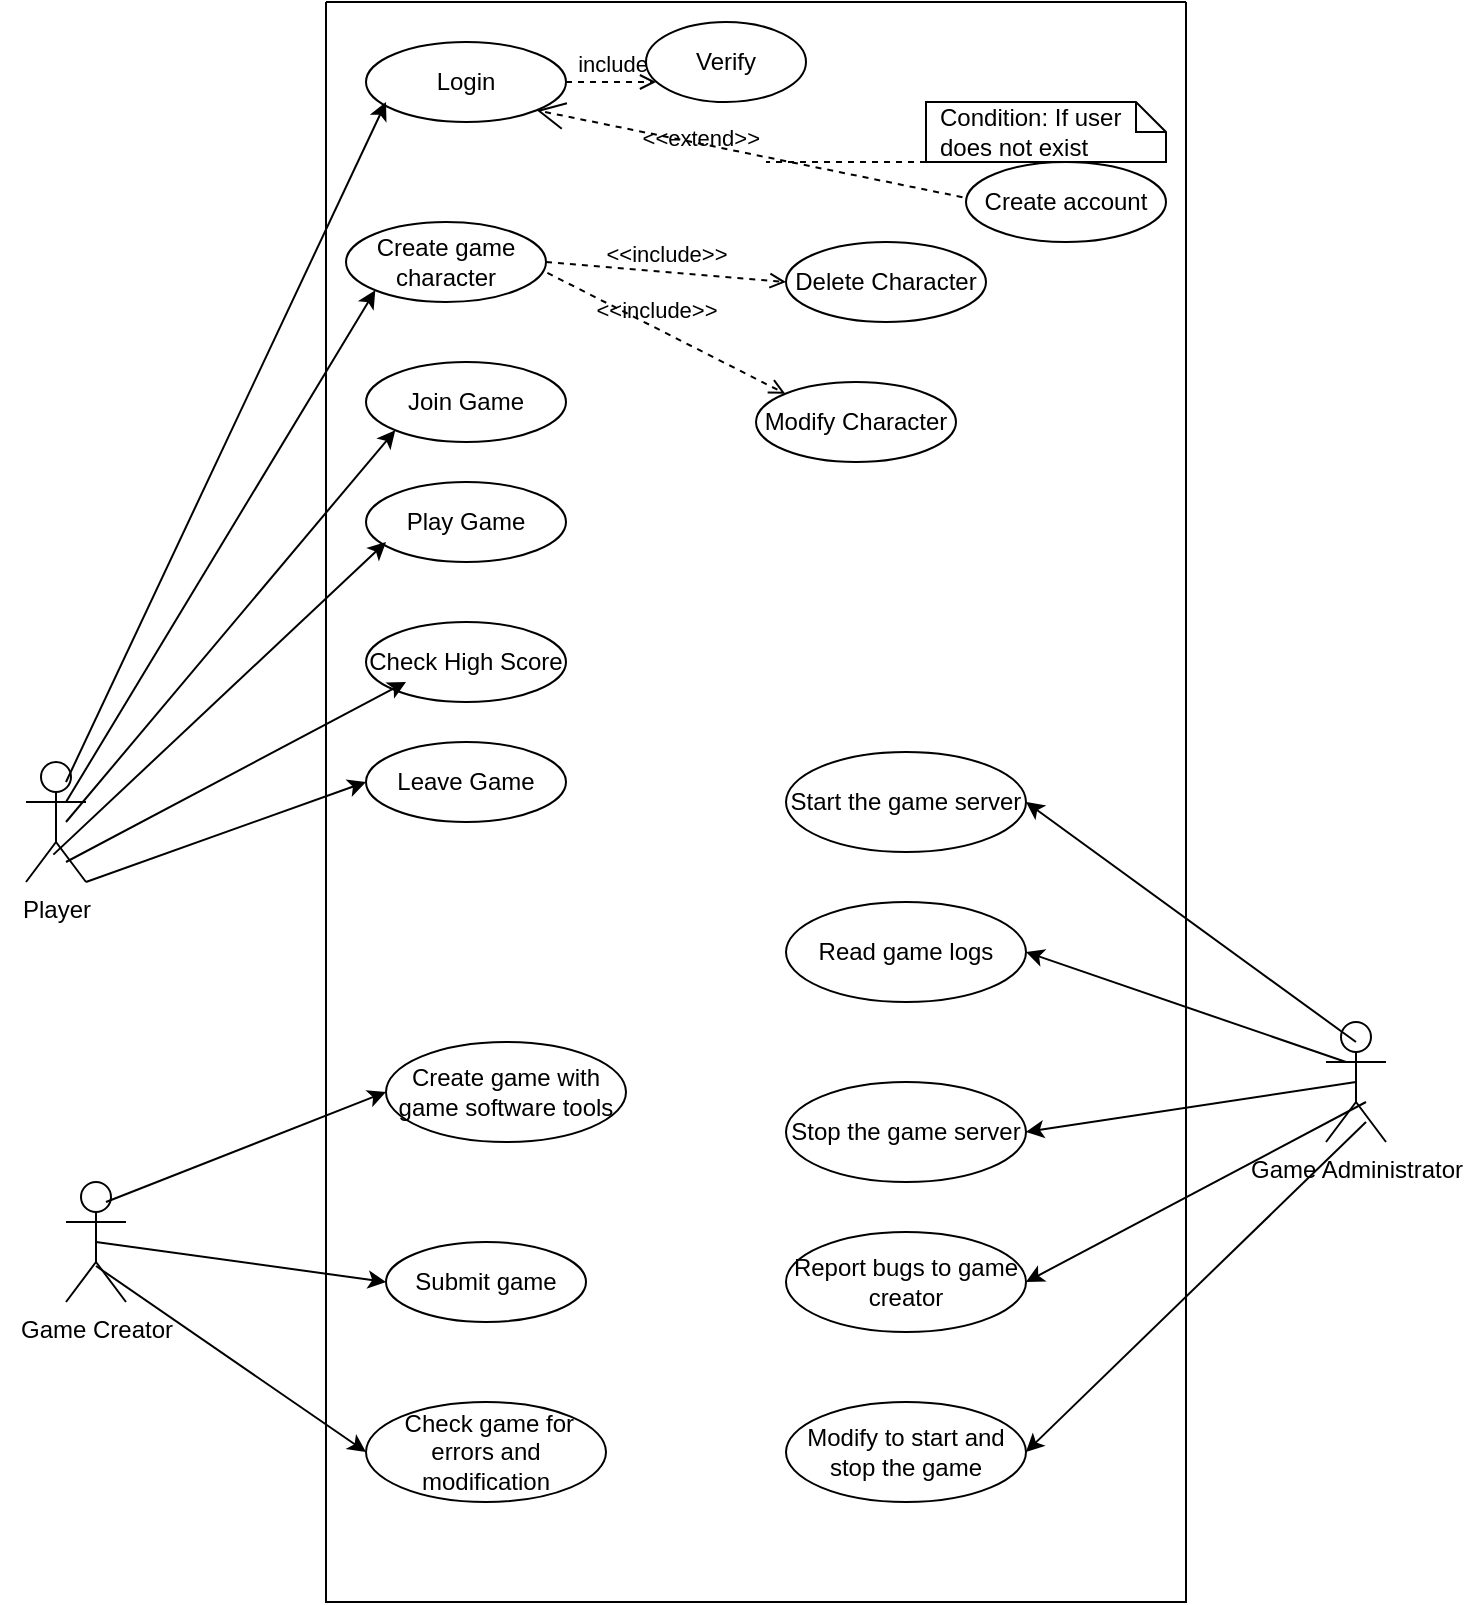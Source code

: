 <mxfile version="15.0.4" type="github"><diagram id="FatOcplvTd4wlHxwvNp_" name="Page-1"><mxGraphModel dx="1702" dy="836" grid="1" gridSize="10" guides="1" tooltips="1" connect="1" arrows="1" fold="1" page="1" pageScale="1" pageWidth="850" pageHeight="1100" math="0" shadow="0"><root><mxCell id="0"/><mxCell id="1" parent="0"/><mxCell id="HFLQmQt_U1irOXxd-V7g-3" value="" style="edgeStyle=orthogonalEdgeStyle;rounded=0;orthogonalLoop=1;jettySize=auto;html=1;" edge="1" parent="1"><mxGeometry relative="1" as="geometry"><mxPoint x="75" y="240" as="sourcePoint"/><mxPoint x="75" y="240" as="targetPoint"/></mxGeometry></mxCell><mxCell id="HFLQmQt_U1irOXxd-V7g-4" value="Player" style="shape=umlActor;verticalLabelPosition=bottom;verticalAlign=top;html=1;outlineConnect=0;gradientColor=none;" vertex="1" parent="1"><mxGeometry x="80" y="390" width="30" height="60" as="geometry"/></mxCell><mxCell id="HFLQmQt_U1irOXxd-V7g-5" value="" style="swimlane;startSize=0;gradientColor=none;" vertex="1" parent="1"><mxGeometry x="230" y="10" width="430" height="800" as="geometry"/></mxCell><mxCell id="HFLQmQt_U1irOXxd-V7g-12" value="Login" style="ellipse;whiteSpace=wrap;html=1;gradientColor=none;" vertex="1" parent="HFLQmQt_U1irOXxd-V7g-5"><mxGeometry x="20" y="20" width="100" height="40" as="geometry"/></mxCell><mxCell id="HFLQmQt_U1irOXxd-V7g-13" style="edgeStyle=orthogonalEdgeStyle;rounded=0;orthogonalLoop=1;jettySize=auto;html=1;exitX=0.5;exitY=1;exitDx=0;exitDy=0;" edge="1" parent="HFLQmQt_U1irOXxd-V7g-5" source="HFLQmQt_U1irOXxd-V7g-12" target="HFLQmQt_U1irOXxd-V7g-12"><mxGeometry relative="1" as="geometry"/></mxCell><mxCell id="HFLQmQt_U1irOXxd-V7g-14" value="include" style="html=1;verticalAlign=bottom;labelBackgroundColor=none;endArrow=open;endFill=0;dashed=1;exitX=1;exitY=0.5;exitDx=0;exitDy=0;entryX=0.063;entryY=0.75;entryDx=0;entryDy=0;entryPerimeter=0;" edge="1" parent="HFLQmQt_U1irOXxd-V7g-5" source="HFLQmQt_U1irOXxd-V7g-12" target="HFLQmQt_U1irOXxd-V7g-16"><mxGeometry width="160" relative="1" as="geometry"><mxPoint x="120" y="150" as="sourcePoint"/><mxPoint x="160" y="90" as="targetPoint"/></mxGeometry></mxCell><mxCell id="HFLQmQt_U1irOXxd-V7g-16" value="Verify" style="ellipse;whiteSpace=wrap;html=1;gradientColor=none;" vertex="1" parent="HFLQmQt_U1irOXxd-V7g-5"><mxGeometry x="160" y="10" width="80" height="40" as="geometry"/></mxCell><mxCell id="HFLQmQt_U1irOXxd-V7g-23" value="Join Game" style="ellipse;whiteSpace=wrap;html=1;gradientColor=none;" vertex="1" parent="HFLQmQt_U1irOXxd-V7g-5"><mxGeometry x="20" y="180" width="100" height="40" as="geometry"/></mxCell><mxCell id="HFLQmQt_U1irOXxd-V7g-24" value="Play Game" style="ellipse;whiteSpace=wrap;html=1;gradientColor=none;" vertex="1" parent="HFLQmQt_U1irOXxd-V7g-5"><mxGeometry x="20" y="240" width="100" height="40" as="geometry"/></mxCell><mxCell id="HFLQmQt_U1irOXxd-V7g-25" value="Modify Character" style="ellipse;whiteSpace=wrap;html=1;gradientColor=none;" vertex="1" parent="HFLQmQt_U1irOXxd-V7g-5"><mxGeometry x="215" y="190" width="100" height="40" as="geometry"/></mxCell><mxCell id="HFLQmQt_U1irOXxd-V7g-26" value="Delete Character" style="ellipse;whiteSpace=wrap;html=1;gradientColor=none;" vertex="1" parent="HFLQmQt_U1irOXxd-V7g-5"><mxGeometry x="230" y="120" width="100" height="40" as="geometry"/></mxCell><mxCell id="HFLQmQt_U1irOXxd-V7g-27" value="Leave Game" style="ellipse;whiteSpace=wrap;html=1;gradientColor=none;" vertex="1" parent="HFLQmQt_U1irOXxd-V7g-5"><mxGeometry x="20" y="370" width="100" height="40" as="geometry"/></mxCell><mxCell id="HFLQmQt_U1irOXxd-V7g-28" value="Check High Score" style="ellipse;whiteSpace=wrap;html=1;gradientColor=none;" vertex="1" parent="HFLQmQt_U1irOXxd-V7g-5"><mxGeometry x="20" y="310" width="100" height="40" as="geometry"/></mxCell><mxCell id="HFLQmQt_U1irOXxd-V7g-38" value="&amp;lt;&amp;lt;include&amp;gt;&amp;gt;" style="html=1;verticalAlign=bottom;labelBackgroundColor=none;endArrow=open;endFill=0;dashed=1;entryX=0;entryY=0;entryDx=0;entryDy=0;" edge="1" parent="HFLQmQt_U1irOXxd-V7g-5" target="HFLQmQt_U1irOXxd-V7g-25"><mxGeometry width="160" relative="1" as="geometry"><mxPoint x="100" y="130" as="sourcePoint"/><mxPoint x="260" y="130" as="targetPoint"/></mxGeometry></mxCell><mxCell id="HFLQmQt_U1irOXxd-V7g-43" value="Condition: If user does not exist" style="shape=note;size=15;spacingLeft=5;align=left;whiteSpace=wrap;gradientColor=none;" vertex="1" parent="HFLQmQt_U1irOXxd-V7g-5"><mxGeometry x="300" y="50" width="120" height="30" as="geometry"/></mxCell><mxCell id="HFLQmQt_U1irOXxd-V7g-44" value="&amp;lt;&amp;lt;extend&amp;gt;&amp;gt;" style="align=right;html=1;verticalAlign=bottom;rounded=0;labelBackgroundColor=none;endArrow=open;endSize=12;dashed=1;entryX=1;entryY=1;entryDx=0;entryDy=0;" edge="1" parent="HFLQmQt_U1irOXxd-V7g-5" target="HFLQmQt_U1irOXxd-V7g-12"><mxGeometry relative="1" as="geometry"><mxPoint x="170" y="100" as="targetPoint"/><mxPoint x="330" y="100" as="sourcePoint"/></mxGeometry></mxCell><mxCell id="HFLQmQt_U1irOXxd-V7g-45" value="" style="edgeStyle=none;html=1;endArrow=none;rounded=0;labelBackgroundColor=none;dashed=1;exitX=0.5;exitY=1;" edge="1" source="HFLQmQt_U1irOXxd-V7g-43" parent="HFLQmQt_U1irOXxd-V7g-5"><mxGeometry relative="1" as="geometry"><mxPoint x="220" y="80" as="targetPoint"/></mxGeometry></mxCell><mxCell id="HFLQmQt_U1irOXxd-V7g-46" value="Create account" style="ellipse;whiteSpace=wrap;html=1;gradientColor=none;" vertex="1" parent="HFLQmQt_U1irOXxd-V7g-5"><mxGeometry x="320" y="80" width="100" height="40" as="geometry"/></mxCell><mxCell id="HFLQmQt_U1irOXxd-V7g-49" value="Create game with game software tools" style="ellipse;whiteSpace=wrap;html=1;gradientColor=none;" vertex="1" parent="HFLQmQt_U1irOXxd-V7g-5"><mxGeometry x="30" y="520" width="120" height="50" as="geometry"/></mxCell><mxCell id="HFLQmQt_U1irOXxd-V7g-50" value="Submit game" style="ellipse;whiteSpace=wrap;html=1;gradientColor=none;" vertex="1" parent="HFLQmQt_U1irOXxd-V7g-5"><mxGeometry x="30" y="620" width="100" height="40" as="geometry"/></mxCell><mxCell id="HFLQmQt_U1irOXxd-V7g-51" value="&amp;nbsp;Check game for errors and modification" style="ellipse;whiteSpace=wrap;html=1;gradientColor=none;" vertex="1" parent="HFLQmQt_U1irOXxd-V7g-5"><mxGeometry x="20" y="700" width="120" height="50" as="geometry"/></mxCell><mxCell id="HFLQmQt_U1irOXxd-V7g-56" value="Start the game server" style="ellipse;whiteSpace=wrap;html=1;gradientColor=none;" vertex="1" parent="HFLQmQt_U1irOXxd-V7g-5"><mxGeometry x="230" y="375" width="120" height="50" as="geometry"/></mxCell><mxCell id="HFLQmQt_U1irOXxd-V7g-57" value="Read game logs" style="ellipse;whiteSpace=wrap;html=1;gradientColor=none;" vertex="1" parent="HFLQmQt_U1irOXxd-V7g-5"><mxGeometry x="230" y="450" width="120" height="50" as="geometry"/></mxCell><mxCell id="HFLQmQt_U1irOXxd-V7g-59" value="Report bugs to game creator" style="ellipse;whiteSpace=wrap;html=1;gradientColor=none;" vertex="1" parent="HFLQmQt_U1irOXxd-V7g-5"><mxGeometry x="230" y="615" width="120" height="50" as="geometry"/></mxCell><mxCell id="HFLQmQt_U1irOXxd-V7g-60" value="Modify to start and stop the game" style="ellipse;whiteSpace=wrap;html=1;gradientColor=none;" vertex="1" parent="HFLQmQt_U1irOXxd-V7g-5"><mxGeometry x="230" y="700" width="120" height="50" as="geometry"/></mxCell><mxCell id="HFLQmQt_U1irOXxd-V7g-58" value="Stop the game server" style="ellipse;whiteSpace=wrap;html=1;gradientColor=none;" vertex="1" parent="HFLQmQt_U1irOXxd-V7g-5"><mxGeometry x="230" y="540" width="120" height="50" as="geometry"/></mxCell><mxCell id="HFLQmQt_U1irOXxd-V7g-22" value="Create game character" style="ellipse;whiteSpace=wrap;html=1;gradientColor=none;" vertex="1" parent="1"><mxGeometry x="240" y="120" width="100" height="40" as="geometry"/></mxCell><mxCell id="HFLQmQt_U1irOXxd-V7g-31" value="" style="endArrow=classic;html=1;" edge="1" parent="1"><mxGeometry width="50" height="50" relative="1" as="geometry"><mxPoint x="100.0" y="400" as="sourcePoint"/><mxPoint x="260" y="60" as="targetPoint"/></mxGeometry></mxCell><mxCell id="HFLQmQt_U1irOXxd-V7g-33" value="" style="endArrow=classic;html=1;entryX=0;entryY=1;entryDx=0;entryDy=0;" edge="1" parent="1" target="HFLQmQt_U1irOXxd-V7g-22"><mxGeometry width="50" height="50" relative="1" as="geometry"><mxPoint x="100" y="410" as="sourcePoint"/><mxPoint x="260" y="70" as="targetPoint"/></mxGeometry></mxCell><mxCell id="HFLQmQt_U1irOXxd-V7g-34" value="" style="endArrow=classic;html=1;entryX=0;entryY=1;entryDx=0;entryDy=0;" edge="1" parent="1" target="HFLQmQt_U1irOXxd-V7g-23"><mxGeometry width="50" height="50" relative="1" as="geometry"><mxPoint x="100" y="420" as="sourcePoint"/><mxPoint x="270" y="80" as="targetPoint"/></mxGeometry></mxCell><mxCell id="HFLQmQt_U1irOXxd-V7g-35" value="" style="endArrow=classic;html=1;exitX=0.456;exitY=0.772;exitDx=0;exitDy=0;exitPerimeter=0;" edge="1" parent="1" source="HFLQmQt_U1irOXxd-V7g-4"><mxGeometry width="50" height="50" relative="1" as="geometry"><mxPoint x="110" y="430" as="sourcePoint"/><mxPoint x="260" y="280" as="targetPoint"/></mxGeometry></mxCell><mxCell id="HFLQmQt_U1irOXxd-V7g-36" value="" style="endArrow=classic;html=1;" edge="1" parent="1"><mxGeometry width="50" height="50" relative="1" as="geometry"><mxPoint x="100" y="440" as="sourcePoint"/><mxPoint x="270" y="350" as="targetPoint"/></mxGeometry></mxCell><mxCell id="HFLQmQt_U1irOXxd-V7g-37" value="" style="endArrow=classic;html=1;entryX=0;entryY=0.5;entryDx=0;entryDy=0;" edge="1" parent="1" target="HFLQmQt_U1irOXxd-V7g-27"><mxGeometry width="50" height="50" relative="1" as="geometry"><mxPoint x="110" y="450" as="sourcePoint"/><mxPoint x="300" y="110" as="targetPoint"/></mxGeometry></mxCell><mxCell id="HFLQmQt_U1irOXxd-V7g-39" value="&amp;lt;&amp;lt;include&amp;gt;&amp;gt;" style="html=1;verticalAlign=bottom;labelBackgroundColor=none;endArrow=open;endFill=0;dashed=1;entryX=0;entryY=0.5;entryDx=0;entryDy=0;exitX=1;exitY=0.5;exitDx=0;exitDy=0;" edge="1" parent="1" source="HFLQmQt_U1irOXxd-V7g-22" target="HFLQmQt_U1irOXxd-V7g-26"><mxGeometry width="160" relative="1" as="geometry"><mxPoint x="330.0" y="160" as="sourcePoint"/><mxPoint x="404.645" y="195.858" as="targetPoint"/></mxGeometry></mxCell><mxCell id="HFLQmQt_U1irOXxd-V7g-48" value="Game Creator" style="shape=umlActor;verticalLabelPosition=bottom;verticalAlign=top;html=1;outlineConnect=0;gradientColor=none;" vertex="1" parent="1"><mxGeometry x="100" y="600" width="30" height="60" as="geometry"/></mxCell><mxCell id="HFLQmQt_U1irOXxd-V7g-52" value="" style="endArrow=classic;html=1;entryX=0;entryY=0.5;entryDx=0;entryDy=0;" edge="1" parent="1" target="HFLQmQt_U1irOXxd-V7g-49"><mxGeometry width="50" height="50" relative="1" as="geometry"><mxPoint x="120" y="610" as="sourcePoint"/><mxPoint x="260.0" y="410" as="targetPoint"/></mxGeometry></mxCell><mxCell id="HFLQmQt_U1irOXxd-V7g-53" value="" style="endArrow=classic;html=1;exitX=0.5;exitY=0.5;exitDx=0;exitDy=0;exitPerimeter=0;" edge="1" parent="1" source="HFLQmQt_U1irOXxd-V7g-48"><mxGeometry width="50" height="50" relative="1" as="geometry"><mxPoint x="130" y="470" as="sourcePoint"/><mxPoint x="260" y="650" as="targetPoint"/></mxGeometry></mxCell><mxCell id="HFLQmQt_U1irOXxd-V7g-54" value="" style="endArrow=classic;html=1;entryX=0;entryY=0.5;entryDx=0;entryDy=0;" edge="1" parent="1" target="HFLQmQt_U1irOXxd-V7g-51"><mxGeometry width="50" height="50" relative="1" as="geometry"><mxPoint x="115" y="642" as="sourcePoint"/><mxPoint x="280.0" y="430" as="targetPoint"/></mxGeometry></mxCell><mxCell id="HFLQmQt_U1irOXxd-V7g-55" value="Game Administrator" style="shape=umlActor;verticalLabelPosition=bottom;verticalAlign=top;html=1;outlineConnect=0;gradientColor=none;" vertex="1" parent="1"><mxGeometry x="730" y="520" width="30" height="60" as="geometry"/></mxCell><mxCell id="HFLQmQt_U1irOXxd-V7g-61" value="" style="endArrow=classic;html=1;entryX=1;entryY=0.5;entryDx=0;entryDy=0;" edge="1" parent="1" target="HFLQmQt_U1irOXxd-V7g-56"><mxGeometry width="50" height="50" relative="1" as="geometry"><mxPoint x="745" y="530" as="sourcePoint"/><mxPoint x="270.0" y="565" as="targetPoint"/></mxGeometry></mxCell><mxCell id="HFLQmQt_U1irOXxd-V7g-62" value="" style="endArrow=classic;html=1;entryX=1;entryY=0.5;entryDx=0;entryDy=0;" edge="1" parent="1" target="HFLQmQt_U1irOXxd-V7g-57"><mxGeometry width="50" height="50" relative="1" as="geometry"><mxPoint x="740" y="540" as="sourcePoint"/><mxPoint x="590" y="500" as="targetPoint"/></mxGeometry></mxCell><mxCell id="HFLQmQt_U1irOXxd-V7g-63" value="" style="endArrow=classic;html=1;entryX=1;entryY=0.5;entryDx=0;entryDy=0;exitX=0.5;exitY=0.5;exitDx=0;exitDy=0;exitPerimeter=0;" edge="1" parent="1" source="HFLQmQt_U1irOXxd-V7g-55" target="HFLQmQt_U1irOXxd-V7g-58"><mxGeometry width="50" height="50" relative="1" as="geometry"><mxPoint x="765.0" y="570" as="sourcePoint"/><mxPoint x="600.0" y="430" as="targetPoint"/></mxGeometry></mxCell><mxCell id="HFLQmQt_U1irOXxd-V7g-64" value="" style="endArrow=classic;html=1;entryX=1;entryY=0.5;entryDx=0;entryDy=0;" edge="1" parent="1" target="HFLQmQt_U1irOXxd-V7g-59"><mxGeometry width="50" height="50" relative="1" as="geometry"><mxPoint x="750" y="560" as="sourcePoint"/><mxPoint x="610.0" y="440" as="targetPoint"/></mxGeometry></mxCell><mxCell id="HFLQmQt_U1irOXxd-V7g-65" value="" style="endArrow=classic;html=1;entryX=1;entryY=0.5;entryDx=0;entryDy=0;" edge="1" parent="1" target="HFLQmQt_U1irOXxd-V7g-60"><mxGeometry width="50" height="50" relative="1" as="geometry"><mxPoint x="750" y="570" as="sourcePoint"/><mxPoint x="620.0" y="450" as="targetPoint"/></mxGeometry></mxCell></root></mxGraphModel></diagram></mxfile>